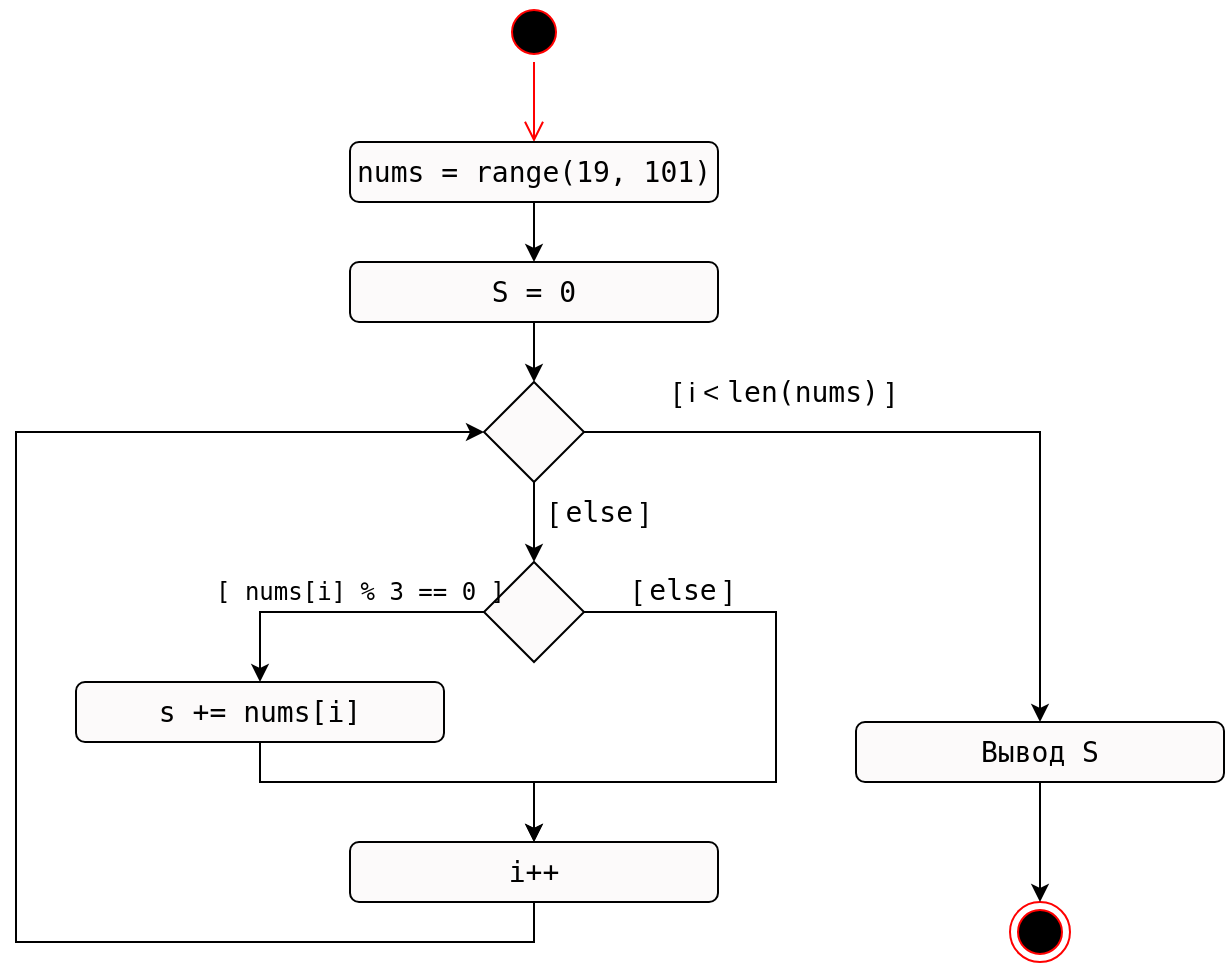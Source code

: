 <mxfile version="14.2.4" type="github">
  <diagram id="9DzdeQI4OaU8VTY3V2pR" name="Page-1">
    <mxGraphModel dx="1100" dy="597" grid="1" gridSize="10" guides="1" tooltips="1" connect="1" arrows="1" fold="1" page="1" pageScale="1" pageWidth="827" pageHeight="1169" math="0" shadow="0">
      <root>
        <mxCell id="0" />
        <mxCell id="1" parent="0" />
        <mxCell id="RIpGj8448qTc9FRceTXj-1" value="" style="ellipse;html=1;shape=startState;fillColor=#000000;strokeColor=#ff0000;" vertex="1" parent="1">
          <mxGeometry x="384" y="70" width="30" height="30" as="geometry" />
        </mxCell>
        <mxCell id="RIpGj8448qTc9FRceTXj-2" value="" style="edgeStyle=orthogonalEdgeStyle;html=1;verticalAlign=bottom;endArrow=open;endSize=8;strokeColor=#ff0000;entryX=0.5;entryY=0;entryDx=0;entryDy=0;" edge="1" source="RIpGj8448qTc9FRceTXj-1" parent="1" target="RIpGj8448qTc9FRceTXj-4">
          <mxGeometry relative="1" as="geometry">
            <mxPoint x="399" y="160" as="targetPoint" />
          </mxGeometry>
        </mxCell>
        <mxCell id="RIpGj8448qTc9FRceTXj-3" value="" style="ellipse;html=1;shape=endState;fillColor=#000000;strokeColor=#ff0000;" vertex="1" parent="1">
          <mxGeometry x="637" y="520" width="30" height="30" as="geometry" />
        </mxCell>
        <mxCell id="RIpGj8448qTc9FRceTXj-9" style="edgeStyle=orthogonalEdgeStyle;rounded=0;orthogonalLoop=1;jettySize=auto;html=1;exitX=0.5;exitY=1;exitDx=0;exitDy=0;fontColor=#000000;" edge="1" parent="1" source="RIpGj8448qTc9FRceTXj-4" target="RIpGj8448qTc9FRceTXj-6">
          <mxGeometry relative="1" as="geometry" />
        </mxCell>
        <mxCell id="RIpGj8448qTc9FRceTXj-4" value="&lt;pre style=&quot;font-family: &amp;#34;jetbrains mono&amp;#34; , monospace&quot;&gt;nums = &lt;span&gt;range&lt;/span&gt;(&lt;span&gt;19&lt;/span&gt;&lt;span&gt;, &lt;/span&gt;&lt;span&gt;101&lt;/span&gt;)&lt;br&gt;&lt;/pre&gt;" style="rounded=1;whiteSpace=wrap;html=1;fillColor=#FCFAFA;fontSize=14;labelBackgroundColor=none;" vertex="1" parent="1">
          <mxGeometry x="307" y="140" width="184" height="30" as="geometry" />
        </mxCell>
        <mxCell id="RIpGj8448qTc9FRceTXj-13" style="edgeStyle=orthogonalEdgeStyle;rounded=0;orthogonalLoop=1;jettySize=auto;html=1;exitX=0.5;exitY=1;exitDx=0;exitDy=0;fontColor=#000000;" edge="1" parent="1" source="RIpGj8448qTc9FRceTXj-6" target="RIpGj8448qTc9FRceTXj-11">
          <mxGeometry relative="1" as="geometry" />
        </mxCell>
        <mxCell id="RIpGj8448qTc9FRceTXj-6" value="&lt;pre style=&quot;font-family: &amp;#34;jetbrains mono&amp;#34; , monospace&quot;&gt;S = 0&lt;/pre&gt;" style="rounded=1;whiteSpace=wrap;html=1;fillColor=#FCFAFA;fontSize=14;labelBackgroundColor=none;" vertex="1" parent="1">
          <mxGeometry x="307" y="200" width="184" height="30" as="geometry" />
        </mxCell>
        <mxCell id="RIpGj8448qTc9FRceTXj-21" style="edgeStyle=orthogonalEdgeStyle;rounded=0;orthogonalLoop=1;jettySize=auto;html=1;exitX=0;exitY=0.5;exitDx=0;exitDy=0;entryX=0.5;entryY=0;entryDx=0;entryDy=0;fontColor=#000000;" edge="1" parent="1" source="RIpGj8448qTc9FRceTXj-10" target="RIpGj8448qTc9FRceTXj-12">
          <mxGeometry relative="1" as="geometry" />
        </mxCell>
        <mxCell id="RIpGj8448qTc9FRceTXj-28" style="edgeStyle=orthogonalEdgeStyle;rounded=0;orthogonalLoop=1;jettySize=auto;html=1;exitX=1;exitY=0.5;exitDx=0;exitDy=0;fontColor=#000000;entryX=0.5;entryY=0;entryDx=0;entryDy=0;" edge="1" parent="1" source="RIpGj8448qTc9FRceTXj-10" target="RIpGj8448qTc9FRceTXj-26">
          <mxGeometry relative="1" as="geometry">
            <Array as="points">
              <mxPoint x="520" y="375" />
              <mxPoint x="520" y="460" />
              <mxPoint x="399" y="460" />
            </Array>
          </mxGeometry>
        </mxCell>
        <mxCell id="RIpGj8448qTc9FRceTXj-10" value="" style="rhombus;whiteSpace=wrap;html=1;fillColor=#FCFAFA;" vertex="1" parent="1">
          <mxGeometry x="374" y="350" width="50" height="50" as="geometry" />
        </mxCell>
        <mxCell id="RIpGj8448qTc9FRceTXj-16" style="edgeStyle=orthogonalEdgeStyle;rounded=0;orthogonalLoop=1;jettySize=auto;html=1;exitX=0.5;exitY=1;exitDx=0;exitDy=0;entryX=0.5;entryY=0;entryDx=0;entryDy=0;fontColor=#000000;" edge="1" parent="1" source="RIpGj8448qTc9FRceTXj-11" target="RIpGj8448qTc9FRceTXj-10">
          <mxGeometry relative="1" as="geometry" />
        </mxCell>
        <mxCell id="RIpGj8448qTc9FRceTXj-25" style="edgeStyle=orthogonalEdgeStyle;rounded=0;orthogonalLoop=1;jettySize=auto;html=1;exitX=1;exitY=0.5;exitDx=0;exitDy=0;fontColor=#000000;" edge="1" parent="1" source="RIpGj8448qTc9FRceTXj-11" target="RIpGj8448qTc9FRceTXj-23">
          <mxGeometry relative="1" as="geometry" />
        </mxCell>
        <mxCell id="RIpGj8448qTc9FRceTXj-11" value="" style="rhombus;whiteSpace=wrap;html=1;fillColor=#FCFAFA;" vertex="1" parent="1">
          <mxGeometry x="374" y="260" width="50" height="50" as="geometry" />
        </mxCell>
        <mxCell id="RIpGj8448qTc9FRceTXj-27" style="edgeStyle=orthogonalEdgeStyle;rounded=0;orthogonalLoop=1;jettySize=auto;html=1;exitX=0.5;exitY=1;exitDx=0;exitDy=0;fontColor=#000000;" edge="1" parent="1" source="RIpGj8448qTc9FRceTXj-12" target="RIpGj8448qTc9FRceTXj-26">
          <mxGeometry relative="1" as="geometry">
            <Array as="points">
              <mxPoint x="262" y="460" />
              <mxPoint x="399" y="460" />
            </Array>
          </mxGeometry>
        </mxCell>
        <mxCell id="RIpGj8448qTc9FRceTXj-12" value="&lt;pre style=&quot;font-family: &amp;quot;jetbrains mono&amp;quot; , monospace&quot;&gt;&lt;pre style=&quot;font-family: &amp;quot;jetbrains mono&amp;quot;, monospace;&quot;&gt;s += nums[i]&lt;/pre&gt;&lt;/pre&gt;" style="rounded=1;whiteSpace=wrap;html=1;fillColor=#FCFAFA;fontSize=14;labelBackgroundColor=none;" vertex="1" parent="1">
          <mxGeometry x="170" y="410" width="184" height="30" as="geometry" />
        </mxCell>
        <mxCell id="RIpGj8448qTc9FRceTXj-15" value="[ i &amp;lt;&amp;nbsp;&lt;span style=&quot;font-family: &amp;#34;jetbrains mono&amp;#34; , monospace&quot;&gt;len&lt;/span&gt;&lt;span style=&quot;font-family: &amp;#34;jetbrains mono&amp;#34; , monospace&quot;&gt;(nums)&lt;/span&gt;&lt;span&gt;&amp;nbsp;]&lt;/span&gt;" style="text;whiteSpace=wrap;html=1;fontSize=14;align=center;labelBackgroundColor=none;" vertex="1" parent="1">
          <mxGeometry x="461" y="250" width="126" height="30" as="geometry" />
        </mxCell>
        <mxCell id="RIpGj8448qTc9FRceTXj-17" value="[&amp;nbsp;&lt;font face=&quot;jetbrains mono, monospace&quot;&gt;else&lt;/font&gt;&lt;span&gt;&amp;nbsp;]&lt;/span&gt;" style="text;whiteSpace=wrap;html=1;fontSize=14;align=left;labelBackgroundColor=none;" vertex="1" parent="1">
          <mxGeometry x="405" y="310" width="56" height="30" as="geometry" />
        </mxCell>
        <mxCell id="RIpGj8448qTc9FRceTXj-20" value="[&amp;nbsp;&lt;font face=&quot;jetbrains mono, monospace&quot;&gt;else&lt;/font&gt;&lt;span&gt;&amp;nbsp;]&lt;/span&gt;" style="text;whiteSpace=wrap;html=1;fontSize=14;align=center;labelBackgroundColor=none;" vertex="1" parent="1">
          <mxGeometry x="439" y="349" width="69" height="30" as="geometry" />
        </mxCell>
        <mxCell id="RIpGj8448qTc9FRceTXj-22" value="&lt;pre style=&quot;font-family: &amp;quot;jetbrains mono&amp;quot;, monospace;&quot;&gt;[ nums[i] % &lt;span&gt;3 &lt;/span&gt;== &lt;span&gt;0 ]&lt;/span&gt;&lt;/pre&gt;" style="text;whiteSpace=wrap;html=1;labelBackgroundColor=none;verticalAlign=middle;align=left;" vertex="1" parent="1">
          <mxGeometry x="238" y="350" width="140" height="30" as="geometry" />
        </mxCell>
        <mxCell id="RIpGj8448qTc9FRceTXj-24" style="edgeStyle=orthogonalEdgeStyle;rounded=0;orthogonalLoop=1;jettySize=auto;html=1;exitX=0.5;exitY=1;exitDx=0;exitDy=0;entryX=0.5;entryY=0;entryDx=0;entryDy=0;fontColor=#000000;" edge="1" parent="1" source="RIpGj8448qTc9FRceTXj-23" target="RIpGj8448qTc9FRceTXj-3">
          <mxGeometry relative="1" as="geometry" />
        </mxCell>
        <mxCell id="RIpGj8448qTc9FRceTXj-23" value="&lt;pre style=&quot;font-family: &amp;#34;jetbrains mono&amp;#34; , monospace&quot;&gt;Вывод S&lt;/pre&gt;" style="rounded=1;whiteSpace=wrap;html=1;fillColor=#FCFAFA;fontSize=14;labelBackgroundColor=none;" vertex="1" parent="1">
          <mxGeometry x="560" y="430" width="184" height="30" as="geometry" />
        </mxCell>
        <mxCell id="RIpGj8448qTc9FRceTXj-29" style="edgeStyle=orthogonalEdgeStyle;rounded=0;orthogonalLoop=1;jettySize=auto;html=1;exitX=0.5;exitY=1;exitDx=0;exitDy=0;entryX=0;entryY=0.5;entryDx=0;entryDy=0;fontColor=#000000;" edge="1" parent="1" source="RIpGj8448qTc9FRceTXj-26" target="RIpGj8448qTc9FRceTXj-11">
          <mxGeometry relative="1" as="geometry">
            <Array as="points">
              <mxPoint x="399" y="540" />
              <mxPoint x="140" y="540" />
              <mxPoint x="140" y="285" />
            </Array>
          </mxGeometry>
        </mxCell>
        <mxCell id="RIpGj8448qTc9FRceTXj-26" value="&lt;pre style=&quot;font-family: &amp;#34;jetbrains mono&amp;#34; , monospace&quot;&gt;i++&lt;/pre&gt;" style="rounded=1;whiteSpace=wrap;html=1;fillColor=#FCFAFA;fontSize=14;labelBackgroundColor=none;" vertex="1" parent="1">
          <mxGeometry x="307" y="490" width="184" height="30" as="geometry" />
        </mxCell>
      </root>
    </mxGraphModel>
  </diagram>
</mxfile>
